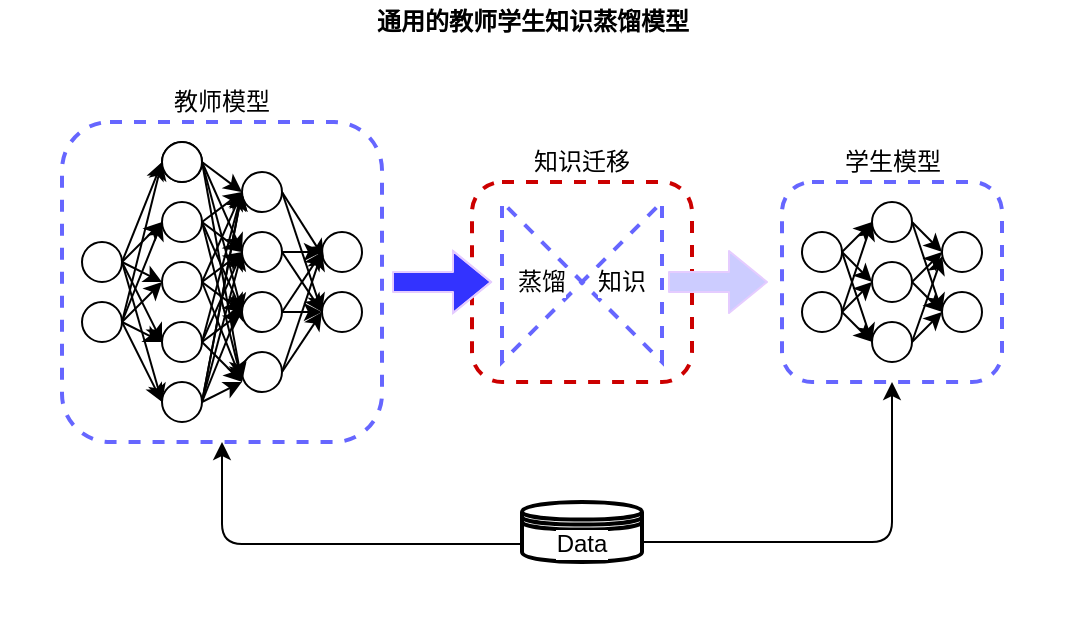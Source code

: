 <mxfile version="14.4.4" type="github">
  <diagram id="efgcIDd-TDXN1GQC0pDD" name="第 1 页">
    <mxGraphModel dx="1209" dy="599" grid="1" gridSize="10" guides="1" tooltips="1" connect="1" arrows="1" fold="1" page="1" pageScale="1" pageWidth="850" pageHeight="1100" math="0" shadow="0">
      <root>
        <mxCell id="0" />
        <mxCell id="1" parent="0" />
        <mxCell id="EhJ2OECVo1qDTwe-o5zJ-1" value="通用的教师学生知识蒸馏模型" style="swimlane;html=1;startSize=20;horizontal=1;containerType=tree;glass=0;opacity=0;" parent="1" vertex="1">
          <mxGeometry x="40" y="80" width="530" height="310" as="geometry">
            <mxRectangle x="40" y="80" width="80" height="20" as="alternateBounds" />
          </mxGeometry>
        </mxCell>
        <mxCell id="EhJ2OECVo1qDTwe-o5zJ-2" value="" style="rounded=1;whiteSpace=wrap;html=1;dashed=1;strokeWidth=2;strokeColor=#6666FF;" parent="EhJ2OECVo1qDTwe-o5zJ-1" vertex="1">
          <mxGeometry x="390" y="90" width="110" height="100" as="geometry" />
        </mxCell>
        <mxCell id="EhJ2OECVo1qDTwe-o5zJ-3" value="" style="rounded=1;whiteSpace=wrap;html=1;dashed=1;strokeWidth=2;strokeColor=#CC0000;" parent="EhJ2OECVo1qDTwe-o5zJ-1" vertex="1">
          <mxGeometry x="235" y="90" width="110" height="100" as="geometry" />
        </mxCell>
        <mxCell id="EhJ2OECVo1qDTwe-o5zJ-4" value="" style="rounded=1;whiteSpace=wrap;html=1;dashed=1;strokeWidth=2;strokeColor=#6666FF;" parent="EhJ2OECVo1qDTwe-o5zJ-1" vertex="1">
          <mxGeometry x="30" y="60" width="160" height="160" as="geometry" />
        </mxCell>
        <mxCell id="EhJ2OECVo1qDTwe-o5zJ-5" value="" style="group" parent="EhJ2OECVo1qDTwe-o5zJ-1" vertex="1" connectable="0">
          <mxGeometry x="40" y="70" width="140" height="140" as="geometry" />
        </mxCell>
        <mxCell id="EhJ2OECVo1qDTwe-o5zJ-6" value="" style="ellipse;whiteSpace=wrap;html=1;aspect=fixed;" parent="EhJ2OECVo1qDTwe-o5zJ-5" vertex="1">
          <mxGeometry x="40" width="20" height="20" as="geometry" />
        </mxCell>
        <mxCell id="EhJ2OECVo1qDTwe-o5zJ-7" value="" style="ellipse;whiteSpace=wrap;html=1;aspect=fixed;" parent="EhJ2OECVo1qDTwe-o5zJ-5" vertex="1">
          <mxGeometry x="40" y="30" width="20" height="20" as="geometry" />
        </mxCell>
        <mxCell id="EhJ2OECVo1qDTwe-o5zJ-8" value="" style="ellipse;whiteSpace=wrap;html=1;aspect=fixed;" parent="EhJ2OECVo1qDTwe-o5zJ-5" vertex="1">
          <mxGeometry x="40" y="60" width="20" height="20" as="geometry" />
        </mxCell>
        <mxCell id="EhJ2OECVo1qDTwe-o5zJ-9" value="" style="ellipse;whiteSpace=wrap;html=1;aspect=fixed;" parent="EhJ2OECVo1qDTwe-o5zJ-5" vertex="1">
          <mxGeometry x="40" y="90" width="20" height="20" as="geometry" />
        </mxCell>
        <mxCell id="EhJ2OECVo1qDTwe-o5zJ-10" value="" style="ellipse;whiteSpace=wrap;html=1;aspect=fixed;" parent="EhJ2OECVo1qDTwe-o5zJ-5" vertex="1">
          <mxGeometry x="40" y="120" width="20" height="20" as="geometry" />
        </mxCell>
        <mxCell id="EhJ2OECVo1qDTwe-o5zJ-11" value="" style="ellipse;whiteSpace=wrap;html=1;aspect=fixed;" parent="EhJ2OECVo1qDTwe-o5zJ-5" vertex="1">
          <mxGeometry y="50" width="20" height="20" as="geometry" />
        </mxCell>
        <mxCell id="EhJ2OECVo1qDTwe-o5zJ-12" value="" style="ellipse;whiteSpace=wrap;html=1;aspect=fixed;" parent="EhJ2OECVo1qDTwe-o5zJ-5" vertex="1">
          <mxGeometry y="80" width="20" height="20" as="geometry" />
        </mxCell>
        <mxCell id="EhJ2OECVo1qDTwe-o5zJ-13" value="" style="ellipse;whiteSpace=wrap;html=1;aspect=fixed;" parent="EhJ2OECVo1qDTwe-o5zJ-5" vertex="1">
          <mxGeometry x="80" y="15" width="20" height="20" as="geometry" />
        </mxCell>
        <mxCell id="EhJ2OECVo1qDTwe-o5zJ-14" value="" style="ellipse;whiteSpace=wrap;html=1;aspect=fixed;" parent="EhJ2OECVo1qDTwe-o5zJ-5" vertex="1">
          <mxGeometry x="80" y="45" width="20" height="20" as="geometry" />
        </mxCell>
        <mxCell id="EhJ2OECVo1qDTwe-o5zJ-15" value="" style="ellipse;whiteSpace=wrap;html=1;aspect=fixed;" parent="EhJ2OECVo1qDTwe-o5zJ-5" vertex="1">
          <mxGeometry x="80" y="75" width="20" height="20" as="geometry" />
        </mxCell>
        <mxCell id="EhJ2OECVo1qDTwe-o5zJ-16" value="" style="ellipse;whiteSpace=wrap;html=1;aspect=fixed;" parent="EhJ2OECVo1qDTwe-o5zJ-5" vertex="1">
          <mxGeometry x="80" y="105" width="20" height="20" as="geometry" />
        </mxCell>
        <mxCell id="EhJ2OECVo1qDTwe-o5zJ-17" value="" style="ellipse;whiteSpace=wrap;html=1;aspect=fixed;" parent="EhJ2OECVo1qDTwe-o5zJ-5" vertex="1">
          <mxGeometry x="120" y="45" width="20" height="20" as="geometry" />
        </mxCell>
        <mxCell id="EhJ2OECVo1qDTwe-o5zJ-18" value="" style="ellipse;whiteSpace=wrap;html=1;aspect=fixed;" parent="EhJ2OECVo1qDTwe-o5zJ-5" vertex="1">
          <mxGeometry x="120" y="75" width="20" height="20" as="geometry" />
        </mxCell>
        <mxCell id="EhJ2OECVo1qDTwe-o5zJ-19" value="" style="endArrow=classic;html=1;exitX=1;exitY=0.5;exitDx=0;exitDy=0;" parent="EhJ2OECVo1qDTwe-o5zJ-5" source="EhJ2OECVo1qDTwe-o5zJ-11" edge="1">
          <mxGeometry width="50" height="50" relative="1" as="geometry">
            <mxPoint x="260" y="200" as="sourcePoint" />
            <mxPoint x="40" y="10" as="targetPoint" />
          </mxGeometry>
        </mxCell>
        <mxCell id="EhJ2OECVo1qDTwe-o5zJ-20" value="" style="endArrow=classic;html=1;exitX=1;exitY=0.5;exitDx=0;exitDy=0;entryX=0;entryY=0.5;entryDx=0;entryDy=0;" parent="EhJ2OECVo1qDTwe-o5zJ-5" source="EhJ2OECVo1qDTwe-o5zJ-11" target="EhJ2OECVo1qDTwe-o5zJ-8" edge="1">
          <mxGeometry width="50" height="50" relative="1" as="geometry">
            <mxPoint x="40" y="80" as="sourcePoint" />
            <mxPoint x="60" y="30" as="targetPoint" />
          </mxGeometry>
        </mxCell>
        <mxCell id="EhJ2OECVo1qDTwe-o5zJ-21" value="" style="endArrow=classic;html=1;exitX=1;exitY=0.5;exitDx=0;exitDy=0;entryX=0;entryY=0.5;entryDx=0;entryDy=0;" parent="EhJ2OECVo1qDTwe-o5zJ-5" source="EhJ2OECVo1qDTwe-o5zJ-12" target="EhJ2OECVo1qDTwe-o5zJ-6" edge="1">
          <mxGeometry width="50" height="50" relative="1" as="geometry">
            <mxPoint x="30" y="70" as="sourcePoint" />
            <mxPoint x="40" y="20" as="targetPoint" />
          </mxGeometry>
        </mxCell>
        <mxCell id="EhJ2OECVo1qDTwe-o5zJ-22" value="" style="endArrow=classic;html=1;exitX=1;exitY=0.5;exitDx=0;exitDy=0;" parent="EhJ2OECVo1qDTwe-o5zJ-5" source="EhJ2OECVo1qDTwe-o5zJ-12" edge="1">
          <mxGeometry width="50" height="50" relative="1" as="geometry">
            <mxPoint x="30" y="110" as="sourcePoint" />
            <mxPoint x="40" y="70" as="targetPoint" />
          </mxGeometry>
        </mxCell>
        <mxCell id="EhJ2OECVo1qDTwe-o5zJ-23" value="" style="ellipse;whiteSpace=wrap;html=1;aspect=fixed;" parent="EhJ2OECVo1qDTwe-o5zJ-5" vertex="1">
          <mxGeometry x="40" width="20" height="20" as="geometry" />
        </mxCell>
        <mxCell id="EhJ2OECVo1qDTwe-o5zJ-24" value="" style="endArrow=classic;html=1;exitX=1;exitY=0.5;exitDx=0;exitDy=0;entryX=0;entryY=0.5;entryDx=0;entryDy=0;" parent="EhJ2OECVo1qDTwe-o5zJ-5" source="EhJ2OECVo1qDTwe-o5zJ-11" target="EhJ2OECVo1qDTwe-o5zJ-10" edge="1">
          <mxGeometry width="50" height="50" relative="1" as="geometry">
            <mxPoint x="30" y="70" as="sourcePoint" />
            <mxPoint x="50" y="110" as="targetPoint" />
          </mxGeometry>
        </mxCell>
        <mxCell id="EhJ2OECVo1qDTwe-o5zJ-25" value="" style="endArrow=classic;html=1;exitX=1;exitY=0.5;exitDx=0;exitDy=0;entryX=0;entryY=0.5;entryDx=0;entryDy=0;" parent="EhJ2OECVo1qDTwe-o5zJ-5" source="EhJ2OECVo1qDTwe-o5zJ-23" target="EhJ2OECVo1qDTwe-o5zJ-13" edge="1">
          <mxGeometry width="50" height="50" relative="1" as="geometry">
            <mxPoint x="30" y="70" as="sourcePoint" />
            <mxPoint x="50" y="140" as="targetPoint" />
          </mxGeometry>
        </mxCell>
        <mxCell id="EhJ2OECVo1qDTwe-o5zJ-26" value="" style="endArrow=classic;html=1;exitX=1;exitY=0.5;exitDx=0;exitDy=0;entryX=0;entryY=0.5;entryDx=0;entryDy=0;" parent="EhJ2OECVo1qDTwe-o5zJ-5" source="EhJ2OECVo1qDTwe-o5zJ-23" target="EhJ2OECVo1qDTwe-o5zJ-14" edge="1">
          <mxGeometry width="50" height="50" relative="1" as="geometry">
            <mxPoint x="70" y="20" as="sourcePoint" />
            <mxPoint x="90" y="35" as="targetPoint" />
          </mxGeometry>
        </mxCell>
        <mxCell id="EhJ2OECVo1qDTwe-o5zJ-27" value="" style="endArrow=classic;html=1;entryX=0;entryY=0.5;entryDx=0;entryDy=0;exitX=1;exitY=0.5;exitDx=0;exitDy=0;" parent="EhJ2OECVo1qDTwe-o5zJ-5" source="EhJ2OECVo1qDTwe-o5zJ-7" target="EhJ2OECVo1qDTwe-o5zJ-13" edge="1">
          <mxGeometry width="50" height="50" relative="1" as="geometry">
            <mxPoint x="70" y="20" as="sourcePoint" />
            <mxPoint x="89.6" y="128.2" as="targetPoint" />
          </mxGeometry>
        </mxCell>
        <mxCell id="EhJ2OECVo1qDTwe-o5zJ-28" value="" style="endArrow=classic;html=1;entryX=0;entryY=0.5;entryDx=0;entryDy=0;exitX=1;exitY=0.5;exitDx=0;exitDy=0;" parent="EhJ2OECVo1qDTwe-o5zJ-5" source="EhJ2OECVo1qDTwe-o5zJ-7" target="EhJ2OECVo1qDTwe-o5zJ-14" edge="1">
          <mxGeometry width="50" height="50" relative="1" as="geometry">
            <mxPoint x="70" y="50" as="sourcePoint" />
            <mxPoint x="90" y="35" as="targetPoint" />
          </mxGeometry>
        </mxCell>
        <mxCell id="EhJ2OECVo1qDTwe-o5zJ-29" value="" style="endArrow=classic;html=1;entryX=0;entryY=0.5;entryDx=0;entryDy=0;exitX=1;exitY=0.5;exitDx=0;exitDy=0;" parent="EhJ2OECVo1qDTwe-o5zJ-5" source="EhJ2OECVo1qDTwe-o5zJ-8" target="EhJ2OECVo1qDTwe-o5zJ-13" edge="1">
          <mxGeometry width="50" height="50" relative="1" as="geometry">
            <mxPoint x="70" y="50" as="sourcePoint" />
            <mxPoint x="90" y="130" as="targetPoint" />
          </mxGeometry>
        </mxCell>
        <mxCell id="EhJ2OECVo1qDTwe-o5zJ-30" value="" style="endArrow=classic;html=1;entryX=0;entryY=0.5;entryDx=0;entryDy=0;exitX=1;exitY=0.5;exitDx=0;exitDy=0;" parent="EhJ2OECVo1qDTwe-o5zJ-5" source="EhJ2OECVo1qDTwe-o5zJ-8" target="EhJ2OECVo1qDTwe-o5zJ-14" edge="1">
          <mxGeometry width="50" height="50" relative="1" as="geometry">
            <mxPoint x="70" y="80" as="sourcePoint" />
            <mxPoint x="90" y="35" as="targetPoint" />
          </mxGeometry>
        </mxCell>
        <mxCell id="EhJ2OECVo1qDTwe-o5zJ-31" value="" style="endArrow=classic;html=1;entryX=0;entryY=0.5;entryDx=0;entryDy=0;exitX=1;exitY=0.5;exitDx=0;exitDy=0;" parent="EhJ2OECVo1qDTwe-o5zJ-5" source="EhJ2OECVo1qDTwe-o5zJ-9" target="EhJ2OECVo1qDTwe-o5zJ-13" edge="1">
          <mxGeometry width="50" height="50" relative="1" as="geometry">
            <mxPoint x="70" y="80" as="sourcePoint" />
            <mxPoint x="90" y="65" as="targetPoint" />
          </mxGeometry>
        </mxCell>
        <mxCell id="EhJ2OECVo1qDTwe-o5zJ-32" value="" style="endArrow=classic;html=1;exitX=1;exitY=0.5;exitDx=0;exitDy=0;entryX=0;entryY=0.5;entryDx=0;entryDy=0;" parent="EhJ2OECVo1qDTwe-o5zJ-5" source="EhJ2OECVo1qDTwe-o5zJ-10" target="EhJ2OECVo1qDTwe-o5zJ-14" edge="1">
          <mxGeometry width="50" height="50" relative="1" as="geometry">
            <mxPoint x="70" y="140" as="sourcePoint" />
            <mxPoint x="90" y="40" as="targetPoint" />
          </mxGeometry>
        </mxCell>
        <mxCell id="EhJ2OECVo1qDTwe-o5zJ-33" value="" style="endArrow=classic;html=1;exitX=1;exitY=0.5;exitDx=0;exitDy=0;entryX=0.047;entryY=0.647;entryDx=0;entryDy=0;entryPerimeter=0;" parent="EhJ2OECVo1qDTwe-o5zJ-5" source="EhJ2OECVo1qDTwe-o5zJ-13" target="EhJ2OECVo1qDTwe-o5zJ-17" edge="1">
          <mxGeometry width="50" height="50" relative="1" as="geometry">
            <mxPoint x="70" y="80" as="sourcePoint" />
            <mxPoint x="90" y="130" as="targetPoint" />
          </mxGeometry>
        </mxCell>
        <mxCell id="EhJ2OECVo1qDTwe-o5zJ-34" value="" style="endArrow=classic;html=1;entryX=0;entryY=0.5;entryDx=0;entryDy=0;exitX=1;exitY=0.5;exitDx=0;exitDy=0;" parent="EhJ2OECVo1qDTwe-o5zJ-5" source="EhJ2OECVo1qDTwe-o5zJ-13" target="EhJ2OECVo1qDTwe-o5zJ-18" edge="1">
          <mxGeometry width="50" height="50" relative="1" as="geometry">
            <mxPoint x="99" y="28" as="sourcePoint" />
            <mxPoint x="130.94" y="67.94" as="targetPoint" />
          </mxGeometry>
        </mxCell>
        <mxCell id="EhJ2OECVo1qDTwe-o5zJ-35" value="" style="endArrow=classic;html=1;entryX=0;entryY=0.5;entryDx=0;entryDy=0;exitX=1;exitY=0.5;exitDx=0;exitDy=0;" parent="EhJ2OECVo1qDTwe-o5zJ-5" source="EhJ2OECVo1qDTwe-o5zJ-14" target="EhJ2OECVo1qDTwe-o5zJ-17" edge="1">
          <mxGeometry width="50" height="50" relative="1" as="geometry">
            <mxPoint x="103" y="30" as="sourcePoint" />
            <mxPoint x="130" y="95" as="targetPoint" />
          </mxGeometry>
        </mxCell>
        <mxCell id="EhJ2OECVo1qDTwe-o5zJ-36" value="" style="endArrow=classic;html=1;entryX=0;entryY=0.5;entryDx=0;entryDy=0;exitX=1;exitY=0.5;exitDx=0;exitDy=0;" parent="EhJ2OECVo1qDTwe-o5zJ-5" source="EhJ2OECVo1qDTwe-o5zJ-14" target="EhJ2OECVo1qDTwe-o5zJ-18" edge="1">
          <mxGeometry width="50" height="50" relative="1" as="geometry">
            <mxPoint x="110" y="65" as="sourcePoint" />
            <mxPoint x="130" y="65" as="targetPoint" />
          </mxGeometry>
        </mxCell>
        <mxCell id="EhJ2OECVo1qDTwe-o5zJ-37" value="" style="endArrow=classic;html=1;entryX=0;entryY=0.5;entryDx=0;entryDy=0;exitX=1;exitY=0.5;exitDx=0;exitDy=0;exitPerimeter=0;" parent="EhJ2OECVo1qDTwe-o5zJ-5" source="EhJ2OECVo1qDTwe-o5zJ-15" target="EhJ2OECVo1qDTwe-o5zJ-17" edge="1">
          <mxGeometry width="50" height="50" relative="1" as="geometry">
            <mxPoint x="110" y="65" as="sourcePoint" />
            <mxPoint x="130" y="95" as="targetPoint" />
          </mxGeometry>
        </mxCell>
        <mxCell id="EhJ2OECVo1qDTwe-o5zJ-38" value="" style="endArrow=classic;html=1;entryX=0;entryY=0.5;entryDx=0;entryDy=0;exitX=1;exitY=0.5;exitDx=0;exitDy=0;" parent="EhJ2OECVo1qDTwe-o5zJ-5" source="EhJ2OECVo1qDTwe-o5zJ-15" target="EhJ2OECVo1qDTwe-o5zJ-18" edge="1">
          <mxGeometry width="50" height="50" relative="1" as="geometry">
            <mxPoint x="110" y="95" as="sourcePoint" />
            <mxPoint x="130" y="65" as="targetPoint" />
          </mxGeometry>
        </mxCell>
        <mxCell id="EhJ2OECVo1qDTwe-o5zJ-39" value="" style="endArrow=classic;html=1;entryX=0;entryY=0.5;entryDx=0;entryDy=0;exitX=1;exitY=0.5;exitDx=0;exitDy=0;" parent="EhJ2OECVo1qDTwe-o5zJ-5" source="EhJ2OECVo1qDTwe-o5zJ-16" target="EhJ2OECVo1qDTwe-o5zJ-17" edge="1">
          <mxGeometry width="50" height="50" relative="1" as="geometry">
            <mxPoint x="110" y="95" as="sourcePoint" />
            <mxPoint x="130" y="95" as="targetPoint" />
          </mxGeometry>
        </mxCell>
        <mxCell id="EhJ2OECVo1qDTwe-o5zJ-40" value="" style="endArrow=classic;html=1;entryX=0;entryY=0.5;entryDx=0;entryDy=0;exitX=1;exitY=0.5;exitDx=0;exitDy=0;" parent="EhJ2OECVo1qDTwe-o5zJ-5" source="EhJ2OECVo1qDTwe-o5zJ-16" target="EhJ2OECVo1qDTwe-o5zJ-18" edge="1">
          <mxGeometry width="50" height="50" relative="1" as="geometry">
            <mxPoint x="110" y="125" as="sourcePoint" />
            <mxPoint x="130" y="65" as="targetPoint" />
          </mxGeometry>
        </mxCell>
        <mxCell id="EhJ2OECVo1qDTwe-o5zJ-41" value="" style="shape=collate;html=1;dashed=1;strokeColor=#6666FF;strokeWidth=2;rotation=-90;whiteSpace=wrap;labelBorderColor=none;labelBackgroundColor=#ffffff;" parent="EhJ2OECVo1qDTwe-o5zJ-1" vertex="1">
          <mxGeometry x="250" y="100" width="80" height="80" as="geometry" />
        </mxCell>
        <mxCell id="EhJ2OECVo1qDTwe-o5zJ-42" value="蒸馏" style="text;html=1;strokeColor=none;fillColor=none;align=center;verticalAlign=middle;whiteSpace=wrap;rounded=0;dashed=1;labelBackgroundColor=#ffffff;" parent="EhJ2OECVo1qDTwe-o5zJ-1" vertex="1">
          <mxGeometry x="250" y="130" width="40" height="20" as="geometry" />
        </mxCell>
        <mxCell id="EhJ2OECVo1qDTwe-o5zJ-43" value="知识" style="text;html=1;strokeColor=none;fillColor=none;align=center;verticalAlign=middle;whiteSpace=wrap;rounded=0;dashed=1;labelBackgroundColor=#ffffff;" parent="EhJ2OECVo1qDTwe-o5zJ-1" vertex="1">
          <mxGeometry x="290" y="130" width="40" height="20" as="geometry" />
        </mxCell>
        <mxCell id="EhJ2OECVo1qDTwe-o5zJ-44" value="教师模型" style="text;html=1;strokeColor=none;fillColor=none;align=center;verticalAlign=middle;whiteSpace=wrap;rounded=0;dashed=1;labelBackgroundColor=#ffffff;" parent="EhJ2OECVo1qDTwe-o5zJ-1" vertex="1">
          <mxGeometry x="85" y="40" width="50" height="20" as="geometry" />
        </mxCell>
        <mxCell id="EhJ2OECVo1qDTwe-o5zJ-45" value="知识迁移" style="text;html=1;strokeColor=none;fillColor=none;align=center;verticalAlign=middle;whiteSpace=wrap;rounded=0;dashed=1;labelBackgroundColor=#ffffff;" parent="EhJ2OECVo1qDTwe-o5zJ-1" vertex="1">
          <mxGeometry x="265" y="70" width="50" height="20" as="geometry" />
        </mxCell>
        <mxCell id="EhJ2OECVo1qDTwe-o5zJ-46" value="" style="group" parent="EhJ2OECVo1qDTwe-o5zJ-1" vertex="1" connectable="0">
          <mxGeometry x="400" y="100" width="90" height="80" as="geometry" />
        </mxCell>
        <mxCell id="EhJ2OECVo1qDTwe-o5zJ-47" value="" style="ellipse;whiteSpace=wrap;html=1;aspect=fixed;" parent="EhJ2OECVo1qDTwe-o5zJ-46" vertex="1">
          <mxGeometry x="35" width="20" height="20" as="geometry" />
        </mxCell>
        <mxCell id="EhJ2OECVo1qDTwe-o5zJ-48" value="" style="ellipse;whiteSpace=wrap;html=1;aspect=fixed;" parent="EhJ2OECVo1qDTwe-o5zJ-46" vertex="1">
          <mxGeometry x="35" y="30" width="20" height="20" as="geometry" />
        </mxCell>
        <mxCell id="EhJ2OECVo1qDTwe-o5zJ-49" value="" style="ellipse;whiteSpace=wrap;html=1;aspect=fixed;" parent="EhJ2OECVo1qDTwe-o5zJ-46" vertex="1">
          <mxGeometry x="35" y="60" width="20" height="20" as="geometry" />
        </mxCell>
        <mxCell id="EhJ2OECVo1qDTwe-o5zJ-50" value="" style="ellipse;whiteSpace=wrap;html=1;aspect=fixed;" parent="EhJ2OECVo1qDTwe-o5zJ-46" vertex="1">
          <mxGeometry y="15" width="20" height="20" as="geometry" />
        </mxCell>
        <mxCell id="EhJ2OECVo1qDTwe-o5zJ-51" value="" style="ellipse;whiteSpace=wrap;html=1;aspect=fixed;" parent="EhJ2OECVo1qDTwe-o5zJ-46" vertex="1">
          <mxGeometry y="45" width="20" height="20" as="geometry" />
        </mxCell>
        <mxCell id="EhJ2OECVo1qDTwe-o5zJ-52" value="" style="ellipse;whiteSpace=wrap;html=1;aspect=fixed;" parent="EhJ2OECVo1qDTwe-o5zJ-46" vertex="1">
          <mxGeometry x="70" y="15" width="20" height="20" as="geometry" />
        </mxCell>
        <mxCell id="EhJ2OECVo1qDTwe-o5zJ-53" value="" style="ellipse;whiteSpace=wrap;html=1;aspect=fixed;" parent="EhJ2OECVo1qDTwe-o5zJ-46" vertex="1">
          <mxGeometry x="70" y="45" width="20" height="20" as="geometry" />
        </mxCell>
        <mxCell id="EhJ2OECVo1qDTwe-o5zJ-54" value="" style="endArrow=classic;html=1;fillColor=#CCCCFF;entryX=0;entryY=0.5;entryDx=0;entryDy=0;exitX=1;exitY=0.5;exitDx=0;exitDy=0;" parent="EhJ2OECVo1qDTwe-o5zJ-46" source="EhJ2OECVo1qDTwe-o5zJ-50" target="EhJ2OECVo1qDTwe-o5zJ-47" edge="1">
          <mxGeometry width="50" height="50" relative="1" as="geometry">
            <mxPoint x="25" y="20" as="sourcePoint" />
            <mxPoint x="175" y="-100" as="targetPoint" />
          </mxGeometry>
        </mxCell>
        <mxCell id="EhJ2OECVo1qDTwe-o5zJ-55" value="" style="endArrow=classic;html=1;fillColor=#CCCCFF;entryX=0;entryY=0.5;entryDx=0;entryDy=0;exitX=1;exitY=0.5;exitDx=0;exitDy=0;" parent="EhJ2OECVo1qDTwe-o5zJ-46" source="EhJ2OECVo1qDTwe-o5zJ-50" target="EhJ2OECVo1qDTwe-o5zJ-48" edge="1">
          <mxGeometry width="50" height="50" relative="1" as="geometry">
            <mxPoint x="30" y="30" as="sourcePoint" />
            <mxPoint x="45" y="20" as="targetPoint" />
          </mxGeometry>
        </mxCell>
        <mxCell id="EhJ2OECVo1qDTwe-o5zJ-56" value="" style="endArrow=classic;html=1;fillColor=#CCCCFF;entryX=0;entryY=0.5;entryDx=0;entryDy=0;exitX=1;exitY=0.5;exitDx=0;exitDy=0;" parent="EhJ2OECVo1qDTwe-o5zJ-46" source="EhJ2OECVo1qDTwe-o5zJ-50" target="EhJ2OECVo1qDTwe-o5zJ-49" edge="1">
          <mxGeometry width="50" height="50" relative="1" as="geometry">
            <mxPoint x="19" y="21" as="sourcePoint" />
            <mxPoint x="45" y="50" as="targetPoint" />
          </mxGeometry>
        </mxCell>
        <mxCell id="EhJ2OECVo1qDTwe-o5zJ-57" value="" style="endArrow=classic;html=1;fillColor=#CCCCFF;entryX=0;entryY=0.5;entryDx=0;entryDy=0;exitX=1;exitY=0.5;exitDx=0;exitDy=0;" parent="EhJ2OECVo1qDTwe-o5zJ-46" source="EhJ2OECVo1qDTwe-o5zJ-51" target="EhJ2OECVo1qDTwe-o5zJ-47" edge="1">
          <mxGeometry width="50" height="50" relative="1" as="geometry">
            <mxPoint x="30" y="30" as="sourcePoint" />
            <mxPoint x="45" y="80" as="targetPoint" />
          </mxGeometry>
        </mxCell>
        <mxCell id="EhJ2OECVo1qDTwe-o5zJ-58" value="" style="endArrow=classic;html=1;fillColor=#CCCCFF;entryX=0;entryY=0.5;entryDx=0;entryDy=0;exitX=1;exitY=0.5;exitDx=0;exitDy=0;" parent="EhJ2OECVo1qDTwe-o5zJ-46" source="EhJ2OECVo1qDTwe-o5zJ-51" target="EhJ2OECVo1qDTwe-o5zJ-48" edge="1">
          <mxGeometry width="50" height="50" relative="1" as="geometry">
            <mxPoint x="30" y="60" as="sourcePoint" />
            <mxPoint x="45" y="20" as="targetPoint" />
          </mxGeometry>
        </mxCell>
        <mxCell id="EhJ2OECVo1qDTwe-o5zJ-59" value="" style="endArrow=classic;html=1;fillColor=#CCCCFF;entryX=0;entryY=0.5;entryDx=0;entryDy=0;exitX=1;exitY=0.5;exitDx=0;exitDy=0;" parent="EhJ2OECVo1qDTwe-o5zJ-46" source="EhJ2OECVo1qDTwe-o5zJ-51" target="EhJ2OECVo1qDTwe-o5zJ-49" edge="1">
          <mxGeometry width="50" height="50" relative="1" as="geometry">
            <mxPoint x="25" y="50" as="sourcePoint" />
            <mxPoint x="45" y="50" as="targetPoint" />
          </mxGeometry>
        </mxCell>
        <mxCell id="EhJ2OECVo1qDTwe-o5zJ-60" value="" style="endArrow=classic;html=1;fillColor=#CCCCFF;entryX=0;entryY=0.5;entryDx=0;entryDy=0;exitX=1;exitY=0.5;exitDx=0;exitDy=0;" parent="EhJ2OECVo1qDTwe-o5zJ-46" source="EhJ2OECVo1qDTwe-o5zJ-47" target="EhJ2OECVo1qDTwe-o5zJ-52" edge="1">
          <mxGeometry width="50" height="50" relative="1" as="geometry">
            <mxPoint x="30" y="60" as="sourcePoint" />
            <mxPoint x="45" y="80" as="targetPoint" />
          </mxGeometry>
        </mxCell>
        <mxCell id="EhJ2OECVo1qDTwe-o5zJ-61" value="" style="endArrow=classic;html=1;fillColor=#CCCCFF;entryX=0;entryY=0.5;entryDx=0;entryDy=0;exitX=1;exitY=0.5;exitDx=0;exitDy=0;" parent="EhJ2OECVo1qDTwe-o5zJ-46" source="EhJ2OECVo1qDTwe-o5zJ-47" target="EhJ2OECVo1qDTwe-o5zJ-53" edge="1">
          <mxGeometry width="50" height="50" relative="1" as="geometry">
            <mxPoint x="65" y="20" as="sourcePoint" />
            <mxPoint x="80" y="30" as="targetPoint" />
          </mxGeometry>
        </mxCell>
        <mxCell id="EhJ2OECVo1qDTwe-o5zJ-62" value="" style="endArrow=classic;html=1;fillColor=#CCCCFF;entryX=0;entryY=0.5;entryDx=0;entryDy=0;exitX=1;exitY=0.5;exitDx=0;exitDy=0;" parent="EhJ2OECVo1qDTwe-o5zJ-46" source="EhJ2OECVo1qDTwe-o5zJ-48" target="EhJ2OECVo1qDTwe-o5zJ-52" edge="1">
          <mxGeometry width="50" height="50" relative="1" as="geometry">
            <mxPoint x="65" y="20" as="sourcePoint" />
            <mxPoint x="80" y="60" as="targetPoint" />
          </mxGeometry>
        </mxCell>
        <mxCell id="EhJ2OECVo1qDTwe-o5zJ-63" value="" style="endArrow=classic;html=1;fillColor=#CCCCFF;entryX=0.005;entryY=0.608;entryDx=0;entryDy=0;exitX=1;exitY=0.5;exitDx=0;exitDy=0;entryPerimeter=0;" parent="EhJ2OECVo1qDTwe-o5zJ-46" source="EhJ2OECVo1qDTwe-o5zJ-49" target="EhJ2OECVo1qDTwe-o5zJ-52" edge="1">
          <mxGeometry width="50" height="50" relative="1" as="geometry">
            <mxPoint x="65" y="50" as="sourcePoint" />
            <mxPoint x="80" y="60" as="targetPoint" />
          </mxGeometry>
        </mxCell>
        <mxCell id="EhJ2OECVo1qDTwe-o5zJ-64" value="" style="endArrow=classic;html=1;fillColor=#CCCCFF;entryX=0;entryY=0.5;entryDx=0;entryDy=0;" parent="EhJ2OECVo1qDTwe-o5zJ-1" target="EhJ2OECVo1qDTwe-o5zJ-53" edge="1">
          <mxGeometry width="50" height="50" relative="1" as="geometry">
            <mxPoint x="455" y="140" as="sourcePoint" />
            <mxPoint x="480" y="130" as="targetPoint" />
          </mxGeometry>
        </mxCell>
        <mxCell id="EhJ2OECVo1qDTwe-o5zJ-65" value="" style="endArrow=classic;html=1;fillColor=#CCCCFF;entryX=0;entryY=0.5;entryDx=0;entryDy=0;" parent="EhJ2OECVo1qDTwe-o5zJ-1" target="EhJ2OECVo1qDTwe-o5zJ-53" edge="1">
          <mxGeometry width="50" height="50" relative="1" as="geometry">
            <mxPoint x="455" y="170" as="sourcePoint" />
            <mxPoint x="480.1" y="132.16" as="targetPoint" />
          </mxGeometry>
        </mxCell>
        <mxCell id="EhJ2OECVo1qDTwe-o5zJ-66" value="Data" style="shape=datastore;whiteSpace=wrap;html=1;labelBackgroundColor=#ffffff;strokeColor=#000000;strokeWidth=2;fillColor=none;" parent="EhJ2OECVo1qDTwe-o5zJ-1" vertex="1">
          <mxGeometry x="260" y="250" width="60" height="30" as="geometry" />
        </mxCell>
        <mxCell id="EhJ2OECVo1qDTwe-o5zJ-67" value="" style="edgeStyle=segmentEdgeStyle;endArrow=classic;html=1;strokeColor=#000000;fillColor=#CCCCFF;entryX=0.5;entryY=1;entryDx=0;entryDy=0;" parent="EhJ2OECVo1qDTwe-o5zJ-1" target="EhJ2OECVo1qDTwe-o5zJ-2" edge="1">
          <mxGeometry width="50" height="50" relative="1" as="geometry">
            <mxPoint x="320" y="270" as="sourcePoint" />
            <mxPoint x="370" y="220" as="targetPoint" />
          </mxGeometry>
        </mxCell>
        <mxCell id="EhJ2OECVo1qDTwe-o5zJ-68" value="" style="edgeStyle=segmentEdgeStyle;endArrow=classic;html=1;strokeColor=#000000;fillColor=#CCCCFF;entryX=0.5;entryY=1;entryDx=0;entryDy=0;exitX=0;exitY=0.7;exitDx=0;exitDy=0;" parent="EhJ2OECVo1qDTwe-o5zJ-1" source="EhJ2OECVo1qDTwe-o5zJ-66" target="EhJ2OECVo1qDTwe-o5zJ-4" edge="1">
          <mxGeometry width="50" height="50" relative="1" as="geometry">
            <mxPoint x="330" y="280" as="sourcePoint" />
            <mxPoint x="455" y="200" as="targetPoint" />
          </mxGeometry>
        </mxCell>
        <mxCell id="EhJ2OECVo1qDTwe-o5zJ-69" value="学生模型" style="text;html=1;strokeColor=none;fillColor=none;align=center;verticalAlign=middle;whiteSpace=wrap;rounded=0;labelBackgroundColor=#ffffff;" parent="EhJ2OECVo1qDTwe-o5zJ-1" vertex="1">
          <mxGeometry x="412.5" y="70" width="65" height="20" as="geometry" />
        </mxCell>
        <mxCell id="EhJ2OECVo1qDTwe-o5zJ-70" value="" style="endArrow=classic;html=1;entryX=0;entryY=0.5;entryDx=0;entryDy=0;" parent="1" target="EhJ2OECVo1qDTwe-o5zJ-7" edge="1">
          <mxGeometry width="50" height="50" relative="1" as="geometry">
            <mxPoint x="100" y="210" as="sourcePoint" />
            <mxPoint x="130" y="170" as="targetPoint" />
          </mxGeometry>
        </mxCell>
        <mxCell id="EhJ2OECVo1qDTwe-o5zJ-71" value="" style="endArrow=classic;html=1;exitX=1;exitY=0.5;exitDx=0;exitDy=0;" parent="1" source="EhJ2OECVo1qDTwe-o5zJ-12" edge="1">
          <mxGeometry width="50" height="50" relative="1" as="geometry">
            <mxPoint x="110" y="250" as="sourcePoint" />
            <mxPoint x="120" y="190" as="targetPoint" />
          </mxGeometry>
        </mxCell>
        <mxCell id="EhJ2OECVo1qDTwe-o5zJ-72" value="" style="endArrow=classic;html=1;entryX=0;entryY=0.5;entryDx=0;entryDy=0;" parent="1" target="EhJ2OECVo1qDTwe-o5zJ-9" edge="1">
          <mxGeometry width="50" height="50" relative="1" as="geometry">
            <mxPoint x="100" y="240" as="sourcePoint" />
            <mxPoint x="130" y="230" as="targetPoint" />
          </mxGeometry>
        </mxCell>
        <mxCell id="EhJ2OECVo1qDTwe-o5zJ-73" value="" style="endArrow=classic;html=1;entryX=0;entryY=0.5;entryDx=0;entryDy=0;" parent="1" target="EhJ2OECVo1qDTwe-o5zJ-10" edge="1">
          <mxGeometry width="50" height="50" relative="1" as="geometry">
            <mxPoint x="100" y="240" as="sourcePoint" />
            <mxPoint x="130" y="260" as="targetPoint" />
          </mxGeometry>
        </mxCell>
        <mxCell id="EhJ2OECVo1qDTwe-o5zJ-74" value="" style="endArrow=classic;html=1;" parent="1" edge="1">
          <mxGeometry width="50" height="50" relative="1" as="geometry">
            <mxPoint x="100" y="210" as="sourcePoint" />
            <mxPoint x="120" y="250" as="targetPoint" />
          </mxGeometry>
        </mxCell>
        <mxCell id="EhJ2OECVo1qDTwe-o5zJ-75" value="" style="endArrow=classic;html=1;entryX=0;entryY=0.5;entryDx=0;entryDy=0;" parent="1" target="EhJ2OECVo1qDTwe-o5zJ-15" edge="1">
          <mxGeometry width="50" height="50" relative="1" as="geometry">
            <mxPoint x="140" y="160" as="sourcePoint" />
            <mxPoint x="170" y="215" as="targetPoint" />
          </mxGeometry>
        </mxCell>
        <mxCell id="EhJ2OECVo1qDTwe-o5zJ-76" value="" style="endArrow=classic;html=1;entryX=-0.02;entryY=0.66;entryDx=0;entryDy=0;entryPerimeter=0;" parent="1" target="EhJ2OECVo1qDTwe-o5zJ-16" edge="1">
          <mxGeometry width="50" height="50" relative="1" as="geometry">
            <mxPoint x="140" y="160" as="sourcePoint" />
            <mxPoint x="170" y="245" as="targetPoint" />
          </mxGeometry>
        </mxCell>
        <mxCell id="EhJ2OECVo1qDTwe-o5zJ-77" value="" style="endArrow=classic;html=1;entryX=0;entryY=0.5;entryDx=0;entryDy=0;" parent="1" target="EhJ2OECVo1qDTwe-o5zJ-15" edge="1">
          <mxGeometry width="50" height="50" relative="1" as="geometry">
            <mxPoint x="140" y="190" as="sourcePoint" />
            <mxPoint x="170" y="215" as="targetPoint" />
          </mxGeometry>
        </mxCell>
        <mxCell id="EhJ2OECVo1qDTwe-o5zJ-78" value="" style="endArrow=classic;html=1;entryX=0;entryY=0.75;entryDx=0;entryDy=0;entryPerimeter=0;" parent="1" target="EhJ2OECVo1qDTwe-o5zJ-16" edge="1">
          <mxGeometry width="50" height="50" relative="1" as="geometry">
            <mxPoint x="140" y="190" as="sourcePoint" />
            <mxPoint x="170" y="245" as="targetPoint" />
          </mxGeometry>
        </mxCell>
        <mxCell id="EhJ2OECVo1qDTwe-o5zJ-79" value="" style="endArrow=classic;html=1;entryX=0;entryY=0.5;entryDx=0;entryDy=0;" parent="1" target="EhJ2OECVo1qDTwe-o5zJ-14" edge="1">
          <mxGeometry width="50" height="50" relative="1" as="geometry">
            <mxPoint x="140" y="250" as="sourcePoint" />
            <mxPoint x="160" y="200" as="targetPoint" />
          </mxGeometry>
        </mxCell>
        <mxCell id="EhJ2OECVo1qDTwe-o5zJ-80" value="" style="endArrow=classic;html=1;entryX=0;entryY=0.5;entryDx=0;entryDy=0;" parent="1" target="EhJ2OECVo1qDTwe-o5zJ-15" edge="1">
          <mxGeometry width="50" height="50" relative="1" as="geometry">
            <mxPoint x="140" y="220" as="sourcePoint" />
            <mxPoint x="170" y="215" as="targetPoint" />
          </mxGeometry>
        </mxCell>
        <mxCell id="EhJ2OECVo1qDTwe-o5zJ-81" value="" style="endArrow=classic;html=1;entryX=0;entryY=0.5;entryDx=0;entryDy=0;" parent="1" target="EhJ2OECVo1qDTwe-o5zJ-15" edge="1">
          <mxGeometry width="50" height="50" relative="1" as="geometry">
            <mxPoint x="140" y="250" as="sourcePoint" />
            <mxPoint x="170" y="245" as="targetPoint" />
          </mxGeometry>
        </mxCell>
        <mxCell id="EhJ2OECVo1qDTwe-o5zJ-82" value="" style="endArrow=classic;html=1;exitX=1;exitY=0.5;exitDx=0;exitDy=0;" parent="1" source="EhJ2OECVo1qDTwe-o5zJ-10" edge="1">
          <mxGeometry width="50" height="50" relative="1" as="geometry">
            <mxPoint x="150" y="260" as="sourcePoint" />
            <mxPoint x="160" y="270" as="targetPoint" />
          </mxGeometry>
        </mxCell>
        <mxCell id="EhJ2OECVo1qDTwe-o5zJ-83" value="" style="endArrow=classic;html=1;entryX=0;entryY=0.5;entryDx=0;entryDy=0;" parent="1" target="EhJ2OECVo1qDTwe-o5zJ-13" edge="1">
          <mxGeometry width="50" height="50" relative="1" as="geometry">
            <mxPoint x="140" y="280" as="sourcePoint" />
            <mxPoint x="160" y="180" as="targetPoint" />
          </mxGeometry>
        </mxCell>
        <mxCell id="EhJ2OECVo1qDTwe-o5zJ-84" value="" style="endArrow=classic;html=1;" parent="1" edge="1">
          <mxGeometry width="50" height="50" relative="1" as="geometry">
            <mxPoint x="140" y="280" as="sourcePoint" />
            <mxPoint x="160" y="230" as="targetPoint" />
          </mxGeometry>
        </mxCell>
        <mxCell id="EhJ2OECVo1qDTwe-o5zJ-85" value="" style="endArrow=classic;html=1;entryX=0;entryY=0.5;entryDx=0;entryDy=0;" parent="1" target="EhJ2OECVo1qDTwe-o5zJ-13" edge="1">
          <mxGeometry width="50" height="50" relative="1" as="geometry">
            <mxPoint x="140" y="280" as="sourcePoint" />
            <mxPoint x="160" y="180" as="targetPoint" />
          </mxGeometry>
        </mxCell>
        <mxCell id="EhJ2OECVo1qDTwe-o5zJ-86" value="" style="endArrow=classic;html=1;exitX=1;exitY=0.5;exitDx=0;exitDy=0;" parent="1" source="EhJ2OECVo1qDTwe-o5zJ-9" edge="1">
          <mxGeometry width="50" height="50" relative="1" as="geometry">
            <mxPoint x="150" y="290" as="sourcePoint" />
            <mxPoint x="160" y="270" as="targetPoint" />
          </mxGeometry>
        </mxCell>
        <mxCell id="EhJ2OECVo1qDTwe-o5zJ-87" value="" style="endArrow=classic;html=1;exitX=1;exitY=0.5;exitDx=0;exitDy=0;" parent="1" source="EhJ2OECVo1qDTwe-o5zJ-8" edge="1">
          <mxGeometry width="50" height="50" relative="1" as="geometry">
            <mxPoint x="150" y="260" as="sourcePoint" />
            <mxPoint x="160" y="270" as="targetPoint" />
          </mxGeometry>
        </mxCell>
        <mxCell id="EhJ2OECVo1qDTwe-o5zJ-88" value="" style="shape=flexArrow;endArrow=classic;html=1;exitX=1;exitY=0.5;exitDx=0;exitDy=0;strokeColor=#E5CCFF;fillColor=#3333FF;" parent="1" edge="1">
          <mxGeometry width="50" height="50" relative="1" as="geometry">
            <mxPoint x="235" y="220" as="sourcePoint" />
            <mxPoint x="285" y="220" as="targetPoint" />
            <Array as="points">
              <mxPoint x="255" y="220" />
            </Array>
          </mxGeometry>
        </mxCell>
        <mxCell id="EhJ2OECVo1qDTwe-o5zJ-89" value="" style="shape=flexArrow;endArrow=classic;html=1;strokeColor=#E5CCFF;exitX=0.5;exitY=1;exitDx=0;exitDy=0;fillColor=#CCCCFF;" parent="1" edge="1">
          <mxGeometry width="50" height="50" relative="1" as="geometry">
            <mxPoint x="373" y="220" as="sourcePoint" />
            <mxPoint x="423" y="220" as="targetPoint" />
          </mxGeometry>
        </mxCell>
      </root>
    </mxGraphModel>
  </diagram>
</mxfile>
